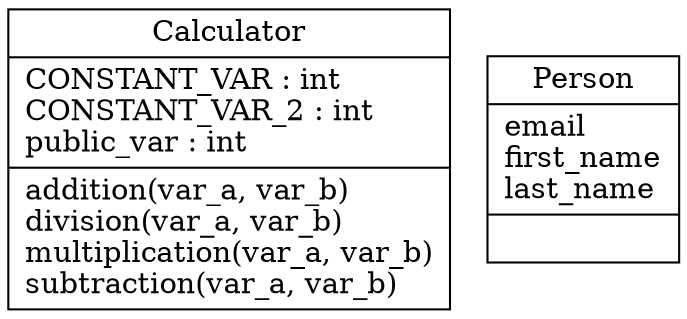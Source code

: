 digraph "classes" {
charset="utf-8"
rankdir=BT
"0" [label="{Calculator|CONSTANT_VAR : int\lCONSTANT_VAR_2 : int\lpublic_var : int\l|addition(var_a, var_b)\ldivision(var_a, var_b)\lmultiplication(var_a, var_b)\lsubtraction(var_a, var_b)\l}", shape="record"];
"1" [label="{Person|email\lfirst_name\llast_name\l|}", shape="record"];
}
